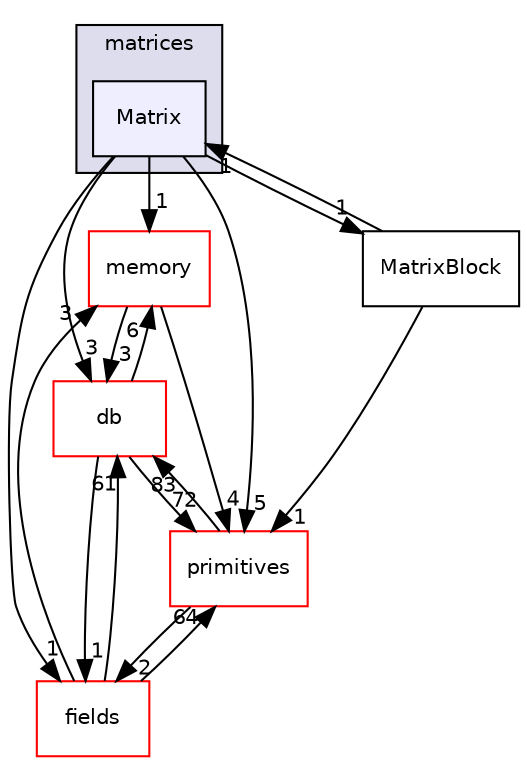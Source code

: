 digraph "src/OpenFOAM/matrices/Matrix" {
  bgcolor=transparent;
  compound=true
  node [ fontsize="10", fontname="Helvetica"];
  edge [ labelfontsize="10", labelfontname="Helvetica"];
  subgraph clusterdir_b07477ab37bc0cd7eb28fb569c691c21 {
    graph [ bgcolor="#ddddee", pencolor="black", label="matrices" fontname="Helvetica", fontsize="10", URL="dir_b07477ab37bc0cd7eb28fb569c691c21.html"]
  dir_14ee30411da660ce7a4c0e27a888c3fd [shape=box, label="Matrix", style="filled", fillcolor="#eeeeff", pencolor="black", URL="dir_14ee30411da660ce7a4c0e27a888c3fd.html"];
  }
  dir_385a22dcc2f7120acb0f1a7a832b3b8d [shape=box label="memory" color="red" URL="dir_385a22dcc2f7120acb0f1a7a832b3b8d.html"];
  dir_962442b8f989d5529fab5e0f0e4ffb74 [shape=box label="fields" color="red" URL="dir_962442b8f989d5529fab5e0f0e4ffb74.html"];
  dir_ea5e7d507daa1858af14ec48c3f3b1c7 [shape=box label="MatrixBlock" URL="dir_ea5e7d507daa1858af14ec48c3f3b1c7.html"];
  dir_63c634f7a7cfd679ac26c67fb30fc32f [shape=box label="db" color="red" URL="dir_63c634f7a7cfd679ac26c67fb30fc32f.html"];
  dir_3e50f45338116b169052b428016851aa [shape=box label="primitives" color="red" URL="dir_3e50f45338116b169052b428016851aa.html"];
  dir_385a22dcc2f7120acb0f1a7a832b3b8d->dir_63c634f7a7cfd679ac26c67fb30fc32f [headlabel="3", labeldistance=1.5 headhref="dir_002220_001952.html"];
  dir_385a22dcc2f7120acb0f1a7a832b3b8d->dir_3e50f45338116b169052b428016851aa [headlabel="4", labeldistance=1.5 headhref="dir_002220_002324.html"];
  dir_962442b8f989d5529fab5e0f0e4ffb74->dir_385a22dcc2f7120acb0f1a7a832b3b8d [headlabel="3", labeldistance=1.5 headhref="dir_002020_002220.html"];
  dir_962442b8f989d5529fab5e0f0e4ffb74->dir_63c634f7a7cfd679ac26c67fb30fc32f [headlabel="61", labeldistance=1.5 headhref="dir_002020_001952.html"];
  dir_962442b8f989d5529fab5e0f0e4ffb74->dir_3e50f45338116b169052b428016851aa [headlabel="64", labeldistance=1.5 headhref="dir_002020_002324.html"];
  dir_ea5e7d507daa1858af14ec48c3f3b1c7->dir_14ee30411da660ce7a4c0e27a888c3fd [headlabel="1", labeldistance=1.5 headhref="dir_002210_002209.html"];
  dir_ea5e7d507daa1858af14ec48c3f3b1c7->dir_3e50f45338116b169052b428016851aa [headlabel="1", labeldistance=1.5 headhref="dir_002210_002324.html"];
  dir_14ee30411da660ce7a4c0e27a888c3fd->dir_385a22dcc2f7120acb0f1a7a832b3b8d [headlabel="1", labeldistance=1.5 headhref="dir_002209_002220.html"];
  dir_14ee30411da660ce7a4c0e27a888c3fd->dir_962442b8f989d5529fab5e0f0e4ffb74 [headlabel="1", labeldistance=1.5 headhref="dir_002209_002020.html"];
  dir_14ee30411da660ce7a4c0e27a888c3fd->dir_ea5e7d507daa1858af14ec48c3f3b1c7 [headlabel="1", labeldistance=1.5 headhref="dir_002209_002210.html"];
  dir_14ee30411da660ce7a4c0e27a888c3fd->dir_63c634f7a7cfd679ac26c67fb30fc32f [headlabel="3", labeldistance=1.5 headhref="dir_002209_001952.html"];
  dir_14ee30411da660ce7a4c0e27a888c3fd->dir_3e50f45338116b169052b428016851aa [headlabel="5", labeldistance=1.5 headhref="dir_002209_002324.html"];
  dir_63c634f7a7cfd679ac26c67fb30fc32f->dir_385a22dcc2f7120acb0f1a7a832b3b8d [headlabel="6", labeldistance=1.5 headhref="dir_001952_002220.html"];
  dir_63c634f7a7cfd679ac26c67fb30fc32f->dir_962442b8f989d5529fab5e0f0e4ffb74 [headlabel="1", labeldistance=1.5 headhref="dir_001952_002020.html"];
  dir_63c634f7a7cfd679ac26c67fb30fc32f->dir_3e50f45338116b169052b428016851aa [headlabel="72", labeldistance=1.5 headhref="dir_001952_002324.html"];
  dir_3e50f45338116b169052b428016851aa->dir_962442b8f989d5529fab5e0f0e4ffb74 [headlabel="2", labeldistance=1.5 headhref="dir_002324_002020.html"];
  dir_3e50f45338116b169052b428016851aa->dir_63c634f7a7cfd679ac26c67fb30fc32f [headlabel="83", labeldistance=1.5 headhref="dir_002324_001952.html"];
}
